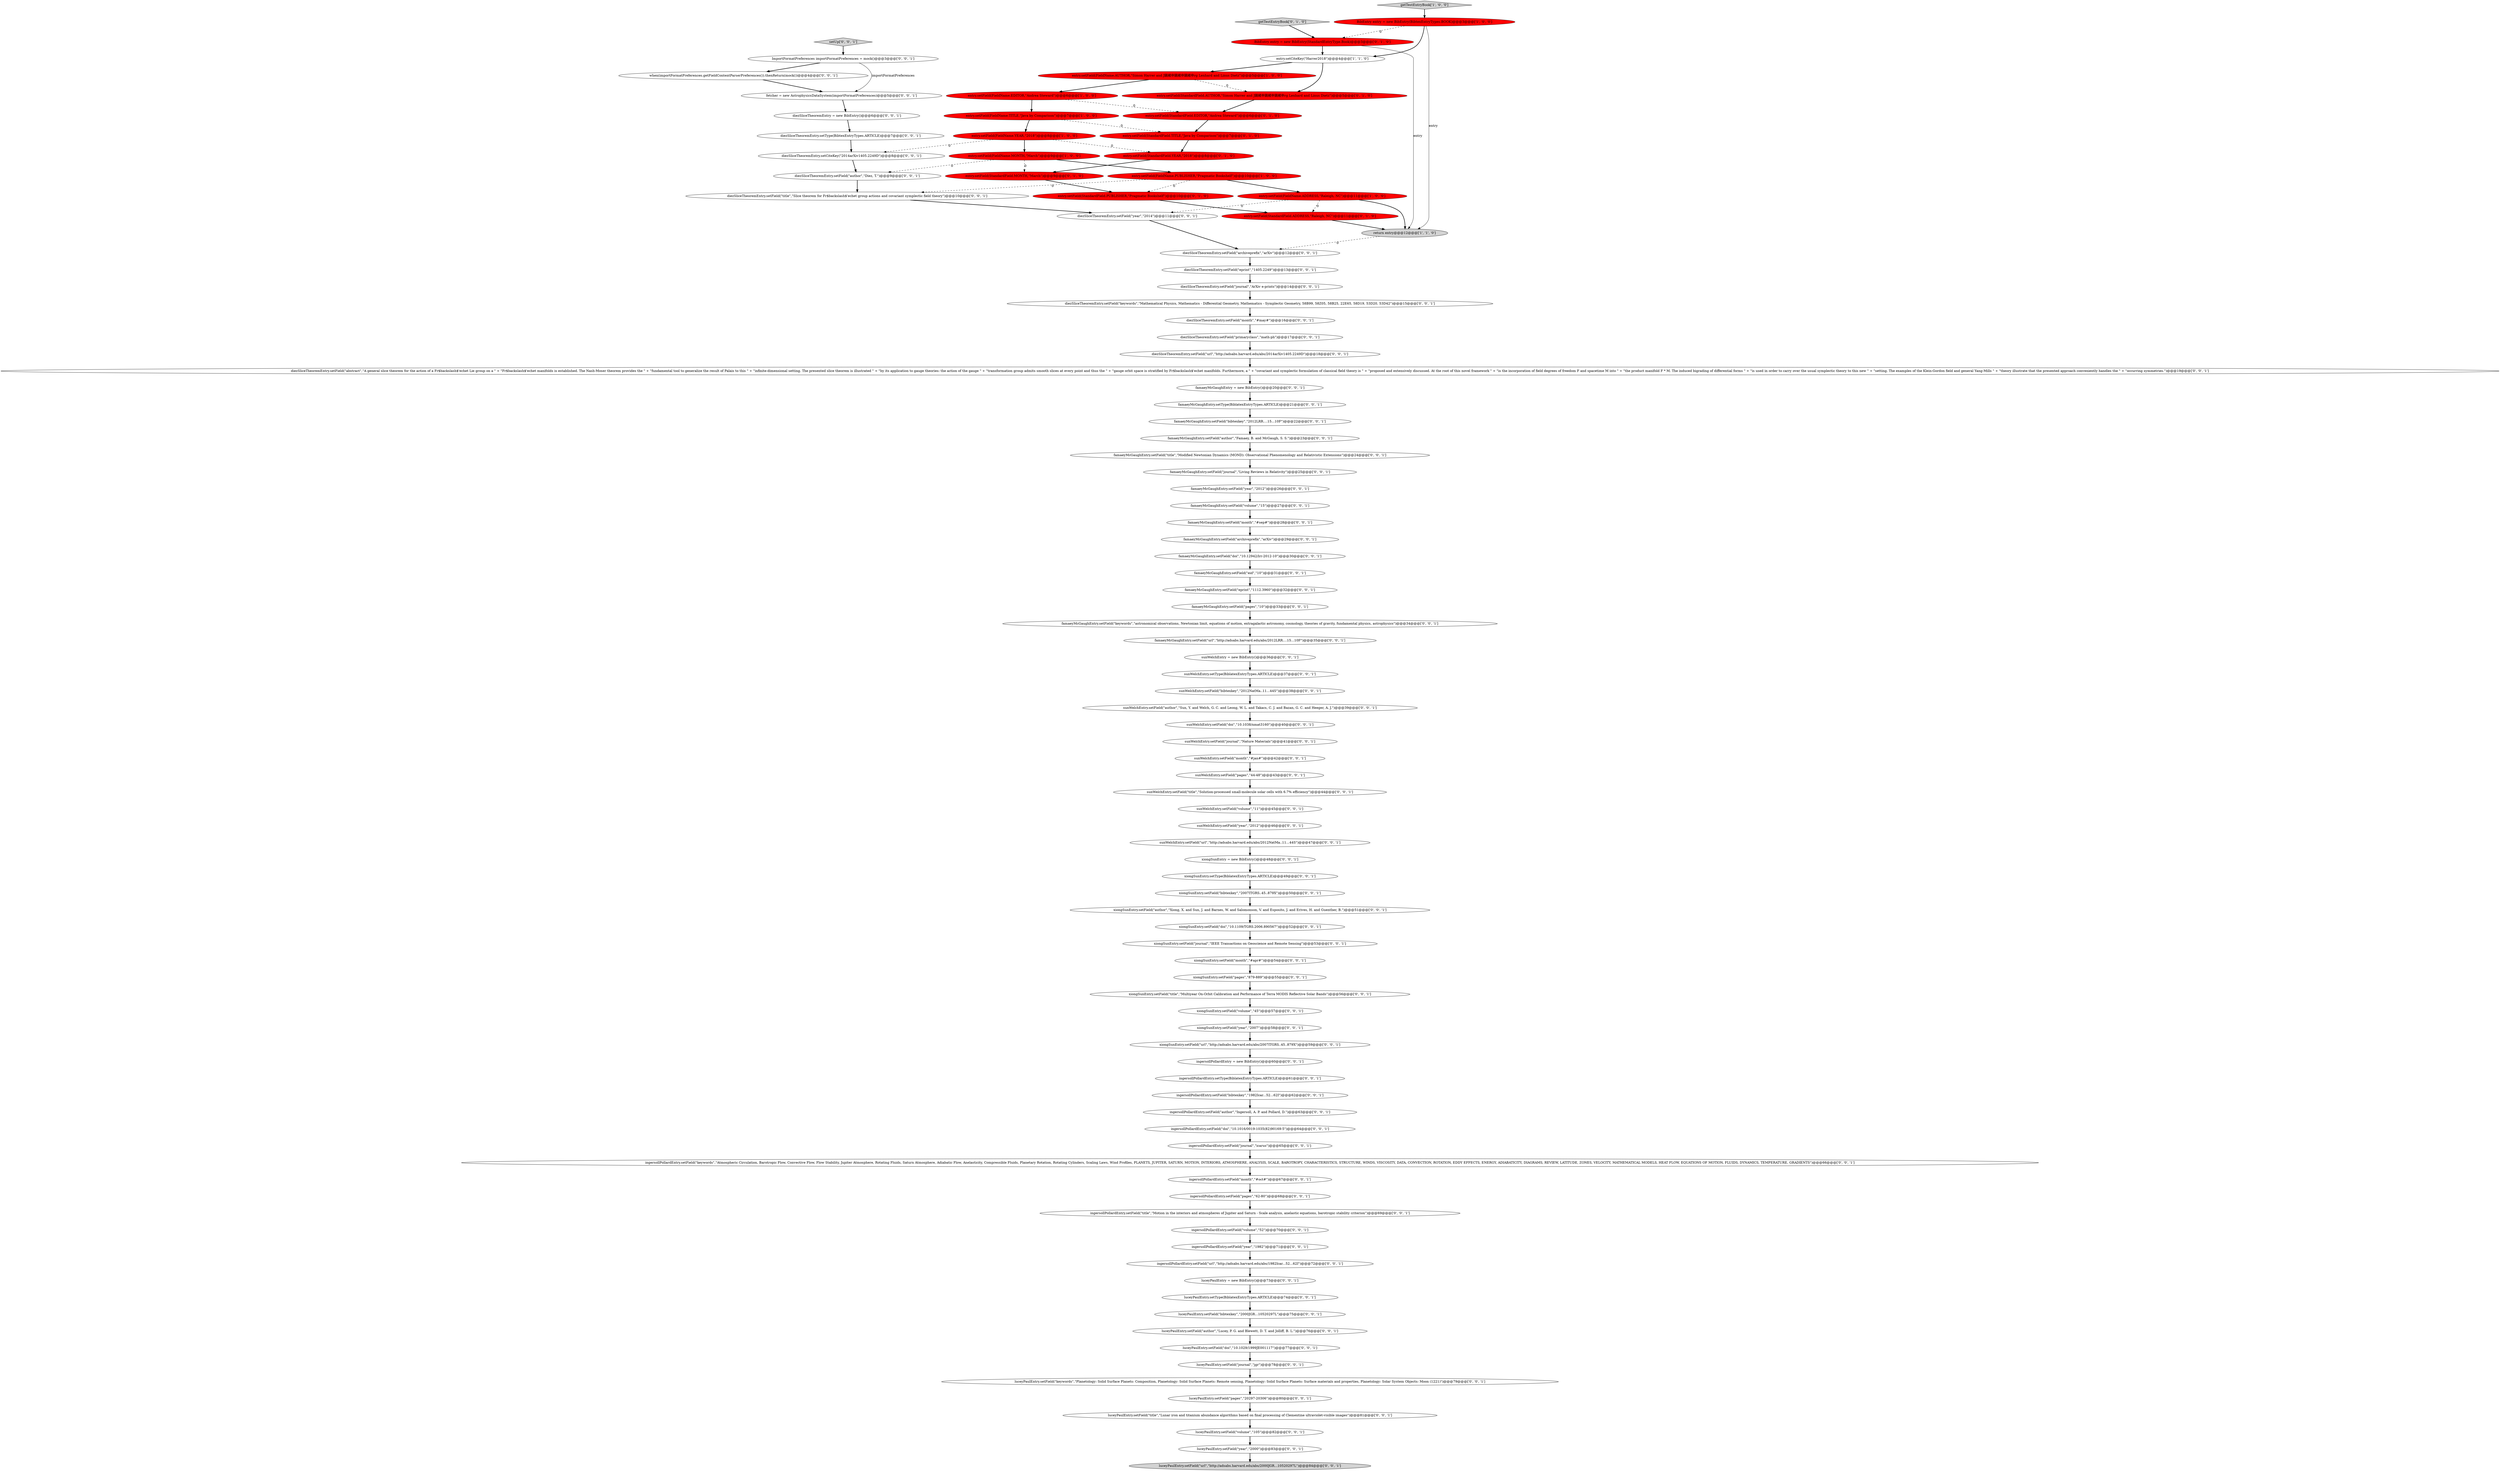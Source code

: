 digraph {
23 [style = filled, label = "diezSliceTheoremEntry.setField(\"abstract\",\"A general slice theorem for the action of a Fr$\backslash$'echet Lie group on a \" + \"Fr$\backslash$'echet manifolds is established. The Nash-Moser theorem provides the \" + \"fundamental tool to generalize the result of Palais to this \" + \"infinite-dimensional setting. The presented slice theorem is illustrated \" + \"by its application to gauge theories: the action of the gauge \" + \"transformation group admits smooth slices at every point and thus the \" + \"gauge orbit space is stratified by Fr$\backslash$'echet manifolds. Furthermore, a \" + \"covariant and symplectic formulation of classical field theory is \" + \"proposed and extensively discussed. At the root of this novel framework \" + \"is the incorporation of field degrees of freedom F and spacetime M into \" + \"the product manifold F * M. The induced bigrading of differential forms \" + \"is used in order to carry over the usual symplectic theory to this new \" + \"setting. The examples of the Klein-Gordon field and general Yang-Mills \" + \"theory illustrate that the presented approach conveniently handles the \" + \"occurring symmetries.\")@@@19@@@['0', '0', '1']", fillcolor = white, shape = ellipse image = "AAA0AAABBB3BBB"];
49 [style = filled, label = "xiongSunEntry.setField(\"journal\",\"IEEE Transactions on Geoscience and Remote Sensing\")@@@53@@@['0', '0', '1']", fillcolor = white, shape = ellipse image = "AAA0AAABBB3BBB"];
69 [style = filled, label = "diezSliceTheoremEntry.setField(\"archiveprefix\",\"arXiv\")@@@12@@@['0', '0', '1']", fillcolor = white, shape = ellipse image = "AAA0AAABBB3BBB"];
36 [style = filled, label = "setUp['0', '0', '1']", fillcolor = lightgray, shape = diamond image = "AAA0AAABBB3BBB"];
5 [style = filled, label = "entry.setField(FieldName.MONTH,\"March\")@@@9@@@['1', '0', '0']", fillcolor = red, shape = ellipse image = "AAA1AAABBB1BBB"];
84 [style = filled, label = "sunWelchEntry.setType(BiblatexEntryTypes.ARTICLE)@@@37@@@['0', '0', '1']", fillcolor = white, shape = ellipse image = "AAA0AAABBB3BBB"];
0 [style = filled, label = "entry.setField(FieldName.EDITOR,\"Andrea Steward\")@@@6@@@['1', '0', '0']", fillcolor = red, shape = ellipse image = "AAA1AAABBB1BBB"];
33 [style = filled, label = "xiongSunEntry.setField(\"month\",\"#apr#\")@@@54@@@['0', '0', '1']", fillcolor = white, shape = ellipse image = "AAA0AAABBB3BBB"];
63 [style = filled, label = "sunWelchEntry.setField(\"title\",\"Solution-processed small-molecule solar cells with 6.7\% efficiency\")@@@44@@@['0', '0', '1']", fillcolor = white, shape = ellipse image = "AAA0AAABBB3BBB"];
66 [style = filled, label = "ingersollPollardEntry.setField(\"month\",\"#oct#\")@@@67@@@['0', '0', '1']", fillcolor = white, shape = ellipse image = "AAA0AAABBB3BBB"];
92 [style = filled, label = "famaeyMcGaughEntry.setField(\"volume\",\"15\")@@@27@@@['0', '0', '1']", fillcolor = white, shape = ellipse image = "AAA0AAABBB3BBB"];
10 [style = filled, label = "entry.setField(FieldName.YEAR,\"2018\")@@@8@@@['1', '0', '0']", fillcolor = red, shape = ellipse image = "AAA1AAABBB1BBB"];
16 [style = filled, label = "entry.setField(StandardField.ADDRESS,\"Raleigh, NC\")@@@11@@@['0', '1', '0']", fillcolor = red, shape = ellipse image = "AAA1AAABBB2BBB"];
21 [style = filled, label = "famaeyMcGaughEntry.setField(\"eid\",\"10\")@@@31@@@['0', '0', '1']", fillcolor = white, shape = ellipse image = "AAA0AAABBB3BBB"];
15 [style = filled, label = "entry.setField(StandardField.MONTH,\"March\")@@@9@@@['0', '1', '0']", fillcolor = red, shape = ellipse image = "AAA1AAABBB2BBB"];
48 [style = filled, label = "sunWelchEntry.setField(\"year\",\"2012\")@@@46@@@['0', '0', '1']", fillcolor = white, shape = ellipse image = "AAA0AAABBB3BBB"];
50 [style = filled, label = "luceyPaulEntry.setField(\"author\",\"Lucey, P. G. and Blewett, D. T. and Jolliff, B. L.\")@@@76@@@['0', '0', '1']", fillcolor = white, shape = ellipse image = "AAA0AAABBB3BBB"];
79 [style = filled, label = "xiongSunEntry.setField(\"volume\",\"45\")@@@57@@@['0', '0', '1']", fillcolor = white, shape = ellipse image = "AAA0AAABBB3BBB"];
57 [style = filled, label = "xiongSunEntry.setField(\"author\",\"Xiong, X. and Sun, J. and Barnes, W. and Salomonson, V. and Esposito, J. and Erives, H. and Guenther, B.\")@@@51@@@['0', '0', '1']", fillcolor = white, shape = ellipse image = "AAA0AAABBB3BBB"];
39 [style = filled, label = "sunWelchEntry.setField(\"volume\",\"11\")@@@45@@@['0', '0', '1']", fillcolor = white, shape = ellipse image = "AAA0AAABBB3BBB"];
98 [style = filled, label = "famaeyMcGaughEntry.setField(\"author\",\"Famaey, B. and McGaugh, S. S.\")@@@23@@@['0', '0', '1']", fillcolor = white, shape = ellipse image = "AAA0AAABBB3BBB"];
60 [style = filled, label = "sunWelchEntry.setField(\"pages\",\"44-48\")@@@43@@@['0', '0', '1']", fillcolor = white, shape = ellipse image = "AAA0AAABBB3BBB"];
34 [style = filled, label = "ingersollPollardEntry.setField(\"doi\",\"10.1016/0019-1035(82)90169-5\")@@@64@@@['0', '0', '1']", fillcolor = white, shape = ellipse image = "AAA0AAABBB3BBB"];
85 [style = filled, label = "sunWelchEntry.setField(\"doi\",\"10.1038/nmat3160\")@@@40@@@['0', '0', '1']", fillcolor = white, shape = ellipse image = "AAA0AAABBB3BBB"];
90 [style = filled, label = "ingersollPollardEntry.setField(\"keywords\",\"Atmospheric Circulation, Barotropic Flow, Convective Flow, Flow Stability, Jupiter Atmosphere, Rotating Fluids, Saturn Atmosphere, Adiabatic Flow, Anelasticity, Compressible Fluids, Planetary Rotation, Rotating Cylinders, Scaling Laws, Wind Profiles, PLANETS, JUPITER, SATURN, MOTION, INTERIORS, ATMOSPHERE, ANALYSIS, SCALE, BAROTROPY, CHARACTERISTICS, STRUCTURE, WINDS, VISCOSITY, DATA, CONVECTION, ROTATION, EDDY EFFECTS, ENERGY, ADIABATICITY, DIAGRAMS, REVIEW, LATITUDE, ZONES, VELOCITY, MATHEMATICAL MODELS, HEAT FLOW, EQUATIONS OF MOTION, FLUIDS, DYNAMICS, TEMPERATURE, GRADIENTS\")@@@66@@@['0', '0', '1']", fillcolor = white, shape = ellipse image = "AAA0AAABBB3BBB"];
38 [style = filled, label = "famaeyMcGaughEntry.setField(\"url\",\"http://adsabs.harvard.edu/abs/2012LRR....15...10F\")@@@35@@@['0', '0', '1']", fillcolor = white, shape = ellipse image = "AAA0AAABBB3BBB"];
52 [style = filled, label = "sunWelchEntry = new BibEntry()@@@36@@@['0', '0', '1']", fillcolor = white, shape = ellipse image = "AAA0AAABBB3BBB"];
30 [style = filled, label = "xiongSunEntry.setField(\"title\",\"Multiyear On-Orbit Calibration and Performance of Terra MODIS Reflective Solar Bands\")@@@56@@@['0', '0', '1']", fillcolor = white, shape = ellipse image = "AAA0AAABBB3BBB"];
1 [style = filled, label = "entry.setField(FieldName.AUTHOR,\"Simon Harrer and J鐃緒申鐃緒申鐃緒申rg Lenhard and Linus Dietz\")@@@5@@@['1', '0', '0']", fillcolor = red, shape = ellipse image = "AAA1AAABBB1BBB"];
47 [style = filled, label = "luceyPaulEntry = new BibEntry()@@@73@@@['0', '0', '1']", fillcolor = white, shape = ellipse image = "AAA0AAABBB3BBB"];
82 [style = filled, label = "famaeyMcGaughEntry.setField(\"pages\",\"10\")@@@33@@@['0', '0', '1']", fillcolor = white, shape = ellipse image = "AAA0AAABBB3BBB"];
97 [style = filled, label = "sunWelchEntry.setField(\"bibtexkey\",\"2012NatMa..11...44S\")@@@38@@@['0', '0', '1']", fillcolor = white, shape = ellipse image = "AAA0AAABBB3BBB"];
61 [style = filled, label = "luceyPaulEntry.setField(\"doi\",\"10.1029/1999JE001117\")@@@77@@@['0', '0', '1']", fillcolor = white, shape = ellipse image = "AAA0AAABBB3BBB"];
54 [style = filled, label = "diezSliceTheoremEntry.setField(\"year\",\"2014\")@@@11@@@['0', '0', '1']", fillcolor = white, shape = ellipse image = "AAA0AAABBB3BBB"];
96 [style = filled, label = "luceyPaulEntry.setField(\"bibtexkey\",\"2000JGR...10520297L\")@@@75@@@['0', '0', '1']", fillcolor = white, shape = ellipse image = "AAA0AAABBB3BBB"];
28 [style = filled, label = "famaeyMcGaughEntry.setField(\"bibtexkey\",\"2012LRR....15...10F\")@@@22@@@['0', '0', '1']", fillcolor = white, shape = ellipse image = "AAA0AAABBB3BBB"];
46 [style = filled, label = "diezSliceTheoremEntry.setField(\"eprint\",\"1405.2249\")@@@13@@@['0', '0', '1']", fillcolor = white, shape = ellipse image = "AAA0AAABBB3BBB"];
101 [style = filled, label = "ingersollPollardEntry.setField(\"url\",\"http://adsabs.harvard.edu/abs/1982Icar...52...62I\")@@@72@@@['0', '0', '1']", fillcolor = white, shape = ellipse image = "AAA0AAABBB3BBB"];
18 [style = filled, label = "entry.setField(StandardField.TITLE,\"Java by Comparison\")@@@7@@@['0', '1', '0']", fillcolor = red, shape = ellipse image = "AAA1AAABBB2BBB"];
67 [style = filled, label = "ingersollPollardEntry.setField(\"journal\",\"\icarus\")@@@65@@@['0', '0', '1']", fillcolor = white, shape = ellipse image = "AAA0AAABBB3BBB"];
94 [style = filled, label = "diezSliceTheoremEntry.setField(\"journal\",\"ArXiv e-prints\")@@@14@@@['0', '0', '1']", fillcolor = white, shape = ellipse image = "AAA0AAABBB3BBB"];
41 [style = filled, label = "famaeyMcGaughEntry.setField(\"doi\",\"10.12942/lrr-2012-10\")@@@30@@@['0', '0', '1']", fillcolor = white, shape = ellipse image = "AAA0AAABBB3BBB"];
14 [style = filled, label = "entry.setField(StandardField.AUTHOR,\"Simon Harrer and J鐃緒申鐃緒申鐃緒申rg Lenhard and Linus Dietz\")@@@5@@@['0', '1', '0']", fillcolor = red, shape = ellipse image = "AAA1AAABBB2BBB"];
75 [style = filled, label = "famaeyMcGaughEntry.setField(\"archiveprefix\",\"arXiv\")@@@29@@@['0', '0', '1']", fillcolor = white, shape = ellipse image = "AAA0AAABBB3BBB"];
45 [style = filled, label = "ingersollPollardEntry.setField(\"author\",\"Ingersoll, A. P. and Pollard, D.\")@@@63@@@['0', '0', '1']", fillcolor = white, shape = ellipse image = "AAA0AAABBB3BBB"];
27 [style = filled, label = "luceyPaulEntry.setField(\"journal\",\"\jgr\")@@@78@@@['0', '0', '1']", fillcolor = white, shape = ellipse image = "AAA0AAABBB3BBB"];
81 [style = filled, label = "famaeyMcGaughEntry.setField(\"title\",\"Modified Newtonian Dynamics (MOND): Observational Phenomenology and Relativistic Extensions\")@@@24@@@['0', '0', '1']", fillcolor = white, shape = ellipse image = "AAA0AAABBB3BBB"];
91 [style = filled, label = "diezSliceTheoremEntry.setCiteKey(\"2014arXiv1405.2249D\")@@@8@@@['0', '0', '1']", fillcolor = white, shape = ellipse image = "AAA0AAABBB3BBB"];
13 [style = filled, label = "getTestEntryBook['0', '1', '0']", fillcolor = lightgray, shape = diamond image = "AAA0AAABBB2BBB"];
68 [style = filled, label = "luceyPaulEntry.setField(\"url\",\"http://adsabs.harvard.edu/abs/2000JGR...10520297L\")@@@84@@@['0', '0', '1']", fillcolor = lightgray, shape = ellipse image = "AAA0AAABBB3BBB"];
2 [style = filled, label = "entry.setField(FieldName.PUBLISHER,\"Pragmatic Bookshelf\")@@@10@@@['1', '0', '0']", fillcolor = red, shape = ellipse image = "AAA1AAABBB1BBB"];
8 [style = filled, label = "getTestEntryBook['1', '0', '0']", fillcolor = lightgray, shape = diamond image = "AAA0AAABBB1BBB"];
99 [style = filled, label = "sunWelchEntry.setField(\"journal\",\"Nature Materials\")@@@41@@@['0', '0', '1']", fillcolor = white, shape = ellipse image = "AAA0AAABBB3BBB"];
95 [style = filled, label = "xiongSunEntry.setField(\"doi\",\"10.1109/TGRS.2006.890567\")@@@52@@@['0', '0', '1']", fillcolor = white, shape = ellipse image = "AAA0AAABBB3BBB"];
7 [style = filled, label = "entry.setField(FieldName.TITLE,\"Java by Comparison\")@@@7@@@['1', '0', '0']", fillcolor = red, shape = ellipse image = "AAA1AAABBB1BBB"];
12 [style = filled, label = "entry.setField(StandardField.YEAR,\"2018\")@@@8@@@['0', '1', '0']", fillcolor = red, shape = ellipse image = "AAA1AAABBB2BBB"];
19 [style = filled, label = "entry.setField(StandardField.PUBLISHER,\"Pragmatic Bookshelf\")@@@10@@@['0', '1', '0']", fillcolor = red, shape = ellipse image = "AAA1AAABBB2BBB"];
32 [style = filled, label = "sunWelchEntry.setField(\"url\",\"http://adsabs.harvard.edu/abs/2012NatMa..11...44S\")@@@47@@@['0', '0', '1']", fillcolor = white, shape = ellipse image = "AAA0AAABBB3BBB"];
9 [style = filled, label = "entry.setCiteKey(\"Harrer2018\")@@@4@@@['1', '1', '0']", fillcolor = white, shape = ellipse image = "AAA0AAABBB1BBB"];
42 [style = filled, label = "luceyPaulEntry.setField(\"pages\",\"20297-20306\")@@@80@@@['0', '0', '1']", fillcolor = white, shape = ellipse image = "AAA0AAABBB3BBB"];
31 [style = filled, label = "luceyPaulEntry.setField(\"title\",\"Lunar iron and titanium abundance algorithms based on final processing of Clementine ultraviolet-visible images\")@@@81@@@['0', '0', '1']", fillcolor = white, shape = ellipse image = "AAA0AAABBB3BBB"];
51 [style = filled, label = "xiongSunEntry = new BibEntry()@@@48@@@['0', '0', '1']", fillcolor = white, shape = ellipse image = "AAA0AAABBB3BBB"];
78 [style = filled, label = "luceyPaulEntry.setField(\"keywords\",\"Planetology: Solid Surface Planets: Composition, Planetology: Solid Surface Planets: Remote sensing, Planetology: Solid Surface Planets: Surface materials and properties, Planetology: Solar System Objects: Moon (1221)\")@@@79@@@['0', '0', '1']", fillcolor = white, shape = ellipse image = "AAA0AAABBB3BBB"];
86 [style = filled, label = "xiongSunEntry.setType(BiblatexEntryTypes.ARTICLE)@@@49@@@['0', '0', '1']", fillcolor = white, shape = ellipse image = "AAA0AAABBB3BBB"];
73 [style = filled, label = "ingersollPollardEntry.setType(BiblatexEntryTypes.ARTICLE)@@@61@@@['0', '0', '1']", fillcolor = white, shape = ellipse image = "AAA0AAABBB3BBB"];
70 [style = filled, label = "famaeyMcGaughEntry.setField(\"year\",\"2012\")@@@26@@@['0', '0', '1']", fillcolor = white, shape = ellipse image = "AAA0AAABBB3BBB"];
93 [style = filled, label = "diezSliceTheoremEntry.setField(\"author\",\"Diez, T.\")@@@9@@@['0', '0', '1']", fillcolor = white, shape = ellipse image = "AAA0AAABBB3BBB"];
44 [style = filled, label = "ImportFormatPreferences importFormatPreferences = mock()@@@3@@@['0', '0', '1']", fillcolor = white, shape = ellipse image = "AAA0AAABBB3BBB"];
58 [style = filled, label = "xiongSunEntry.setField(\"pages\",\"879-889\")@@@55@@@['0', '0', '1']", fillcolor = white, shape = ellipse image = "AAA0AAABBB3BBB"];
3 [style = filled, label = "entry.setField(FieldName.ADDRESS,\"Raleigh, NC\")@@@11@@@['1', '0', '0']", fillcolor = red, shape = ellipse image = "AAA1AAABBB1BBB"];
74 [style = filled, label = "luceyPaulEntry.setField(\"volume\",\"105\")@@@82@@@['0', '0', '1']", fillcolor = white, shape = ellipse image = "AAA0AAABBB3BBB"];
40 [style = filled, label = "ingersollPollardEntry.setField(\"volume\",\"52\")@@@70@@@['0', '0', '1']", fillcolor = white, shape = ellipse image = "AAA0AAABBB3BBB"];
11 [style = filled, label = "entry.setField(StandardField.EDITOR,\"Andrea Steward\")@@@6@@@['0', '1', '0']", fillcolor = red, shape = ellipse image = "AAA1AAABBB2BBB"];
26 [style = filled, label = "famaeyMcGaughEntry = new BibEntry()@@@20@@@['0', '0', '1']", fillcolor = white, shape = ellipse image = "AAA0AAABBB3BBB"];
37 [style = filled, label = "diezSliceTheoremEntry = new BibEntry()@@@6@@@['0', '0', '1']", fillcolor = white, shape = ellipse image = "AAA0AAABBB3BBB"];
64 [style = filled, label = "famaeyMcGaughEntry.setType(BiblatexEntryTypes.ARTICLE)@@@21@@@['0', '0', '1']", fillcolor = white, shape = ellipse image = "AAA0AAABBB3BBB"];
24 [style = filled, label = "sunWelchEntry.setField(\"month\",\"#jan#\")@@@42@@@['0', '0', '1']", fillcolor = white, shape = ellipse image = "AAA0AAABBB3BBB"];
55 [style = filled, label = "xiongSunEntry.setField(\"year\",\"2007\")@@@58@@@['0', '0', '1']", fillcolor = white, shape = ellipse image = "AAA0AAABBB3BBB"];
76 [style = filled, label = "diezSliceTheoremEntry.setType(BibtexEntryTypes.ARTICLE)@@@7@@@['0', '0', '1']", fillcolor = white, shape = ellipse image = "AAA0AAABBB3BBB"];
62 [style = filled, label = "luceyPaulEntry.setField(\"year\",\"2000\")@@@83@@@['0', '0', '1']", fillcolor = white, shape = ellipse image = "AAA0AAABBB3BBB"];
80 [style = filled, label = "ingersollPollardEntry.setField(\"pages\",\"62-80\")@@@68@@@['0', '0', '1']", fillcolor = white, shape = ellipse image = "AAA0AAABBB3BBB"];
77 [style = filled, label = "famaeyMcGaughEntry.setField(\"eprint\",\"1112.3960\")@@@32@@@['0', '0', '1']", fillcolor = white, shape = ellipse image = "AAA0AAABBB3BBB"];
87 [style = filled, label = "diezSliceTheoremEntry.setField(\"title\",\"Slice theorem for Fr$\backslash$'echet group actions and covariant symplectic field theory\")@@@10@@@['0', '0', '1']", fillcolor = white, shape = ellipse image = "AAA0AAABBB3BBB"];
83 [style = filled, label = "ingersollPollardEntry.setField(\"title\",\"Motion in the interiors and atmospheres of Jupiter and Saturn - Scale analysis, anelastic equations, barotropic stability criterion\")@@@69@@@['0', '0', '1']", fillcolor = white, shape = ellipse image = "AAA0AAABBB3BBB"];
25 [style = filled, label = "when(importFormatPreferences.getFieldContentParserPreferences()).thenReturn(mock())@@@4@@@['0', '0', '1']", fillcolor = white, shape = ellipse image = "AAA0AAABBB3BBB"];
6 [style = filled, label = "return entry@@@12@@@['1', '1', '0']", fillcolor = lightgray, shape = ellipse image = "AAA0AAABBB1BBB"];
53 [style = filled, label = "ingersollPollardEntry.setField(\"bibtexkey\",\"1982Icar...52...62I\")@@@62@@@['0', '0', '1']", fillcolor = white, shape = ellipse image = "AAA0AAABBB3BBB"];
59 [style = filled, label = "xiongSunEntry.setField(\"url\",\"http://adsabs.harvard.edu/abs/2007ITGRS..45..879X\")@@@59@@@['0', '0', '1']", fillcolor = white, shape = ellipse image = "AAA0AAABBB3BBB"];
88 [style = filled, label = "diezSliceTheoremEntry.setField(\"keywords\",\"Mathematical Physics, Mathematics - Differential Geometry, Mathematics - Symplectic Geometry, 58B99, 58Z05, 58B25, 22E65, 58D19, 53D20, 53D42\")@@@15@@@['0', '0', '1']", fillcolor = white, shape = ellipse image = "AAA0AAABBB3BBB"];
71 [style = filled, label = "famaeyMcGaughEntry.setField(\"keywords\",\"astronomical observations, Newtonian limit, equations of motion, extragalactic astronomy, cosmology, theories of gravity, fundamental physics, astrophysics\")@@@34@@@['0', '0', '1']", fillcolor = white, shape = ellipse image = "AAA0AAABBB3BBB"];
72 [style = filled, label = "luceyPaulEntry.setType(BiblatexEntryTypes.ARTICLE)@@@74@@@['0', '0', '1']", fillcolor = white, shape = ellipse image = "AAA0AAABBB3BBB"];
89 [style = filled, label = "sunWelchEntry.setField(\"author\",\"Sun, Y. and Welch, G. C. and Leong, W. L. and Takacs, C. J. and Bazan, G. C. and Heeger, A. J.\")@@@39@@@['0', '0', '1']", fillcolor = white, shape = ellipse image = "AAA0AAABBB3BBB"];
29 [style = filled, label = "xiongSunEntry.setField(\"bibtexkey\",\"2007ITGRS..45..879X\")@@@50@@@['0', '0', '1']", fillcolor = white, shape = ellipse image = "AAA0AAABBB3BBB"];
100 [style = filled, label = "diezSliceTheoremEntry.setField(\"url\",\"http://adsabs.harvard.edu/abs/2014arXiv1405.2249D\")@@@18@@@['0', '0', '1']", fillcolor = white, shape = ellipse image = "AAA0AAABBB3BBB"];
22 [style = filled, label = "ingersollPollardEntry = new BibEntry()@@@60@@@['0', '0', '1']", fillcolor = white, shape = ellipse image = "AAA0AAABBB3BBB"];
65 [style = filled, label = "fetcher = new AstrophysicsDataSystem(importFormatPreferences)@@@5@@@['0', '0', '1']", fillcolor = white, shape = ellipse image = "AAA0AAABBB3BBB"];
102 [style = filled, label = "famaeyMcGaughEntry.setField(\"month\",\"#sep#\")@@@28@@@['0', '0', '1']", fillcolor = white, shape = ellipse image = "AAA0AAABBB3BBB"];
35 [style = filled, label = "ingersollPollardEntry.setField(\"year\",\"1982\")@@@71@@@['0', '0', '1']", fillcolor = white, shape = ellipse image = "AAA0AAABBB3BBB"];
20 [style = filled, label = "diezSliceTheoremEntry.setField(\"primaryclass\",\"math-ph\")@@@17@@@['0', '0', '1']", fillcolor = white, shape = ellipse image = "AAA0AAABBB3BBB"];
56 [style = filled, label = "diezSliceTheoremEntry.setField(\"month\",\"#may#\")@@@16@@@['0', '0', '1']", fillcolor = white, shape = ellipse image = "AAA0AAABBB3BBB"];
4 [style = filled, label = "BibEntry entry = new BibEntry(BibtexEntryTypes.BOOK)@@@3@@@['1', '0', '0']", fillcolor = red, shape = ellipse image = "AAA1AAABBB1BBB"];
43 [style = filled, label = "famaeyMcGaughEntry.setField(\"journal\",\"Living Reviews in Relativity\")@@@25@@@['0', '0', '1']", fillcolor = white, shape = ellipse image = "AAA0AAABBB3BBB"];
17 [style = filled, label = "BibEntry entry = new BibEntry(StandardEntryType.Book)@@@3@@@['0', '1', '0']", fillcolor = red, shape = ellipse image = "AAA1AAABBB2BBB"];
24->60 [style = bold, label=""];
2->19 [style = dashed, label="0"];
17->6 [style = solid, label="entry"];
34->67 [style = bold, label=""];
69->46 [style = bold, label=""];
38->52 [style = bold, label=""];
82->71 [style = bold, label=""];
58->30 [style = bold, label=""];
17->9 [style = bold, label=""];
71->38 [style = bold, label=""];
78->42 [style = bold, label=""];
51->86 [style = bold, label=""];
31->74 [style = bold, label=""];
90->66 [style = bold, label=""];
13->17 [style = bold, label=""];
30->79 [style = bold, label=""];
27->78 [style = bold, label=""];
65->37 [style = bold, label=""];
92->102 [style = bold, label=""];
60->63 [style = bold, label=""];
80->83 [style = bold, label=""];
9->14 [style = bold, label=""];
95->49 [style = bold, label=""];
66->80 [style = bold, label=""];
6->69 [style = dashed, label="0"];
59->22 [style = bold, label=""];
46->94 [style = bold, label=""];
8->4 [style = bold, label=""];
14->11 [style = bold, label=""];
2->87 [style = dashed, label="0"];
26->64 [style = bold, label=""];
43->70 [style = bold, label=""];
21->77 [style = bold, label=""];
3->54 [style = dashed, label="0"];
86->29 [style = bold, label=""];
100->23 [style = bold, label=""];
55->59 [style = bold, label=""];
36->44 [style = bold, label=""];
4->17 [style = dashed, label="0"];
1->14 [style = dashed, label="0"];
99->24 [style = bold, label=""];
16->6 [style = bold, label=""];
41->21 [style = bold, label=""];
89->85 [style = bold, label=""];
97->89 [style = bold, label=""];
22->73 [style = bold, label=""];
5->93 [style = dashed, label="0"];
18->12 [style = bold, label=""];
0->11 [style = dashed, label="0"];
42->31 [style = bold, label=""];
1->0 [style = bold, label=""];
11->18 [style = bold, label=""];
0->7 [style = bold, label=""];
96->50 [style = bold, label=""];
81->43 [style = bold, label=""];
84->97 [style = bold, label=""];
70->92 [style = bold, label=""];
48->32 [style = bold, label=""];
61->27 [style = bold, label=""];
62->68 [style = bold, label=""];
9->1 [style = bold, label=""];
72->96 [style = bold, label=""];
25->65 [style = bold, label=""];
29->57 [style = bold, label=""];
32->51 [style = bold, label=""];
33->58 [style = bold, label=""];
37->76 [style = bold, label=""];
63->39 [style = bold, label=""];
83->40 [style = bold, label=""];
4->9 [style = bold, label=""];
79->55 [style = bold, label=""];
40->35 [style = bold, label=""];
98->81 [style = bold, label=""];
2->3 [style = bold, label=""];
3->6 [style = bold, label=""];
76->91 [style = bold, label=""];
15->19 [style = bold, label=""];
77->82 [style = bold, label=""];
19->16 [style = bold, label=""];
52->84 [style = bold, label=""];
10->5 [style = bold, label=""];
35->101 [style = bold, label=""];
74->62 [style = bold, label=""];
20->100 [style = bold, label=""];
73->53 [style = bold, label=""];
44->25 [style = bold, label=""];
101->47 [style = bold, label=""];
50->61 [style = bold, label=""];
5->15 [style = dashed, label="0"];
4->6 [style = solid, label="entry"];
88->56 [style = bold, label=""];
39->48 [style = bold, label=""];
87->54 [style = bold, label=""];
91->93 [style = bold, label=""];
94->88 [style = bold, label=""];
7->18 [style = dashed, label="0"];
7->10 [style = bold, label=""];
12->15 [style = bold, label=""];
10->12 [style = dashed, label="0"];
23->26 [style = bold, label=""];
54->69 [style = bold, label=""];
28->98 [style = bold, label=""];
47->72 [style = bold, label=""];
85->99 [style = bold, label=""];
44->65 [style = solid, label="importFormatPreferences"];
93->87 [style = bold, label=""];
57->95 [style = bold, label=""];
5->2 [style = bold, label=""];
10->91 [style = dashed, label="0"];
49->33 [style = bold, label=""];
102->75 [style = bold, label=""];
56->20 [style = bold, label=""];
64->28 [style = bold, label=""];
67->90 [style = bold, label=""];
75->41 [style = bold, label=""];
45->34 [style = bold, label=""];
53->45 [style = bold, label=""];
3->16 [style = dashed, label="0"];
}
